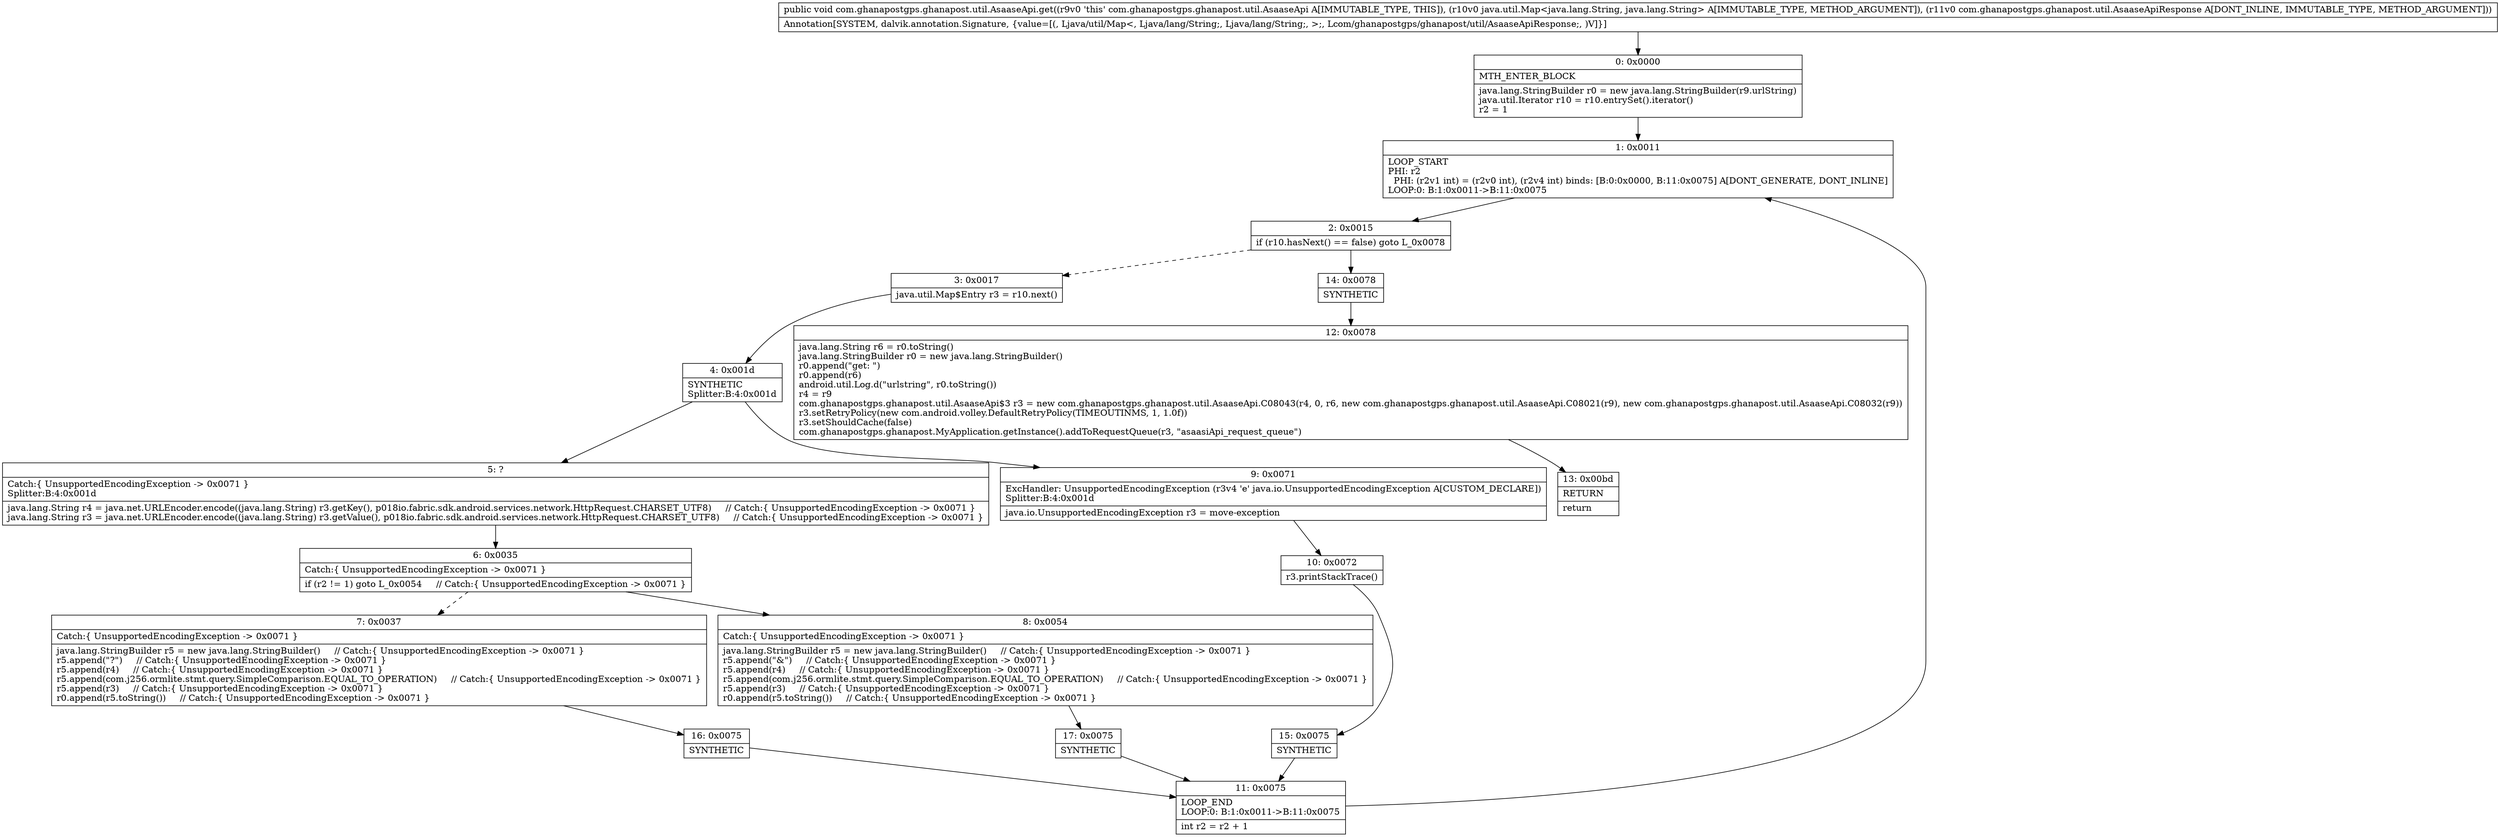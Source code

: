 digraph "CFG forcom.ghanapostgps.ghanapost.util.AsaaseApi.get(Ljava\/util\/Map;Lcom\/ghanapostgps\/ghanapost\/util\/AsaaseApiResponse;)V" {
Node_0 [shape=record,label="{0\:\ 0x0000|MTH_ENTER_BLOCK\l|java.lang.StringBuilder r0 = new java.lang.StringBuilder(r9.urlString)\ljava.util.Iterator r10 = r10.entrySet().iterator()\lr2 = 1\l}"];
Node_1 [shape=record,label="{1\:\ 0x0011|LOOP_START\lPHI: r2 \l  PHI: (r2v1 int) = (r2v0 int), (r2v4 int) binds: [B:0:0x0000, B:11:0x0075] A[DONT_GENERATE, DONT_INLINE]\lLOOP:0: B:1:0x0011\-\>B:11:0x0075\l}"];
Node_2 [shape=record,label="{2\:\ 0x0015|if (r10.hasNext() == false) goto L_0x0078\l}"];
Node_3 [shape=record,label="{3\:\ 0x0017|java.util.Map$Entry r3 = r10.next()\l}"];
Node_4 [shape=record,label="{4\:\ 0x001d|SYNTHETIC\lSplitter:B:4:0x001d\l}"];
Node_5 [shape=record,label="{5\:\ ?|Catch:\{ UnsupportedEncodingException \-\> 0x0071 \}\lSplitter:B:4:0x001d\l|java.lang.String r4 = java.net.URLEncoder.encode((java.lang.String) r3.getKey(), p018io.fabric.sdk.android.services.network.HttpRequest.CHARSET_UTF8)     \/\/ Catch:\{ UnsupportedEncodingException \-\> 0x0071 \}\ljava.lang.String r3 = java.net.URLEncoder.encode((java.lang.String) r3.getValue(), p018io.fabric.sdk.android.services.network.HttpRequest.CHARSET_UTF8)     \/\/ Catch:\{ UnsupportedEncodingException \-\> 0x0071 \}\l}"];
Node_6 [shape=record,label="{6\:\ 0x0035|Catch:\{ UnsupportedEncodingException \-\> 0x0071 \}\l|if (r2 != 1) goto L_0x0054     \/\/ Catch:\{ UnsupportedEncodingException \-\> 0x0071 \}\l}"];
Node_7 [shape=record,label="{7\:\ 0x0037|Catch:\{ UnsupportedEncodingException \-\> 0x0071 \}\l|java.lang.StringBuilder r5 = new java.lang.StringBuilder()     \/\/ Catch:\{ UnsupportedEncodingException \-\> 0x0071 \}\lr5.append(\"?\")     \/\/ Catch:\{ UnsupportedEncodingException \-\> 0x0071 \}\lr5.append(r4)     \/\/ Catch:\{ UnsupportedEncodingException \-\> 0x0071 \}\lr5.append(com.j256.ormlite.stmt.query.SimpleComparison.EQUAL_TO_OPERATION)     \/\/ Catch:\{ UnsupportedEncodingException \-\> 0x0071 \}\lr5.append(r3)     \/\/ Catch:\{ UnsupportedEncodingException \-\> 0x0071 \}\lr0.append(r5.toString())     \/\/ Catch:\{ UnsupportedEncodingException \-\> 0x0071 \}\l}"];
Node_8 [shape=record,label="{8\:\ 0x0054|Catch:\{ UnsupportedEncodingException \-\> 0x0071 \}\l|java.lang.StringBuilder r5 = new java.lang.StringBuilder()     \/\/ Catch:\{ UnsupportedEncodingException \-\> 0x0071 \}\lr5.append(\"&\")     \/\/ Catch:\{ UnsupportedEncodingException \-\> 0x0071 \}\lr5.append(r4)     \/\/ Catch:\{ UnsupportedEncodingException \-\> 0x0071 \}\lr5.append(com.j256.ormlite.stmt.query.SimpleComparison.EQUAL_TO_OPERATION)     \/\/ Catch:\{ UnsupportedEncodingException \-\> 0x0071 \}\lr5.append(r3)     \/\/ Catch:\{ UnsupportedEncodingException \-\> 0x0071 \}\lr0.append(r5.toString())     \/\/ Catch:\{ UnsupportedEncodingException \-\> 0x0071 \}\l}"];
Node_9 [shape=record,label="{9\:\ 0x0071|ExcHandler: UnsupportedEncodingException (r3v4 'e' java.io.UnsupportedEncodingException A[CUSTOM_DECLARE])\lSplitter:B:4:0x001d\l|java.io.UnsupportedEncodingException r3 = move\-exception\l}"];
Node_10 [shape=record,label="{10\:\ 0x0072|r3.printStackTrace()\l}"];
Node_11 [shape=record,label="{11\:\ 0x0075|LOOP_END\lLOOP:0: B:1:0x0011\-\>B:11:0x0075\l|int r2 = r2 + 1\l}"];
Node_12 [shape=record,label="{12\:\ 0x0078|java.lang.String r6 = r0.toString()\ljava.lang.StringBuilder r0 = new java.lang.StringBuilder()\lr0.append(\"get: \")\lr0.append(r6)\landroid.util.Log.d(\"urlstring\", r0.toString())\lr4 = r9\lcom.ghanapostgps.ghanapost.util.AsaaseApi$3 r3 = new com.ghanapostgps.ghanapost.util.AsaaseApi.C08043(r4, 0, r6, new com.ghanapostgps.ghanapost.util.AsaaseApi.C08021(r9), new com.ghanapostgps.ghanapost.util.AsaaseApi.C08032(r9))\lr3.setRetryPolicy(new com.android.volley.DefaultRetryPolicy(TIMEOUTINMS, 1, 1.0f))\lr3.setShouldCache(false)\lcom.ghanapostgps.ghanapost.MyApplication.getInstance().addToRequestQueue(r3, \"asaasiApi_request_queue\")\l}"];
Node_13 [shape=record,label="{13\:\ 0x00bd|RETURN\l|return\l}"];
Node_14 [shape=record,label="{14\:\ 0x0078|SYNTHETIC\l}"];
Node_15 [shape=record,label="{15\:\ 0x0075|SYNTHETIC\l}"];
Node_16 [shape=record,label="{16\:\ 0x0075|SYNTHETIC\l}"];
Node_17 [shape=record,label="{17\:\ 0x0075|SYNTHETIC\l}"];
MethodNode[shape=record,label="{public void com.ghanapostgps.ghanapost.util.AsaaseApi.get((r9v0 'this' com.ghanapostgps.ghanapost.util.AsaaseApi A[IMMUTABLE_TYPE, THIS]), (r10v0 java.util.Map\<java.lang.String, java.lang.String\> A[IMMUTABLE_TYPE, METHOD_ARGUMENT]), (r11v0 com.ghanapostgps.ghanapost.util.AsaaseApiResponse A[DONT_INLINE, IMMUTABLE_TYPE, METHOD_ARGUMENT]))  | Annotation[SYSTEM, dalvik.annotation.Signature, \{value=[(, Ljava\/util\/Map\<, Ljava\/lang\/String;, Ljava\/lang\/String;, \>;, Lcom\/ghanapostgps\/ghanapost\/util\/AsaaseApiResponse;, )V]\}]\l}"];
MethodNode -> Node_0;
Node_0 -> Node_1;
Node_1 -> Node_2;
Node_2 -> Node_3[style=dashed];
Node_2 -> Node_14;
Node_3 -> Node_4;
Node_4 -> Node_5;
Node_4 -> Node_9;
Node_5 -> Node_6;
Node_6 -> Node_7[style=dashed];
Node_6 -> Node_8;
Node_7 -> Node_16;
Node_8 -> Node_17;
Node_9 -> Node_10;
Node_10 -> Node_15;
Node_11 -> Node_1;
Node_12 -> Node_13;
Node_14 -> Node_12;
Node_15 -> Node_11;
Node_16 -> Node_11;
Node_17 -> Node_11;
}

